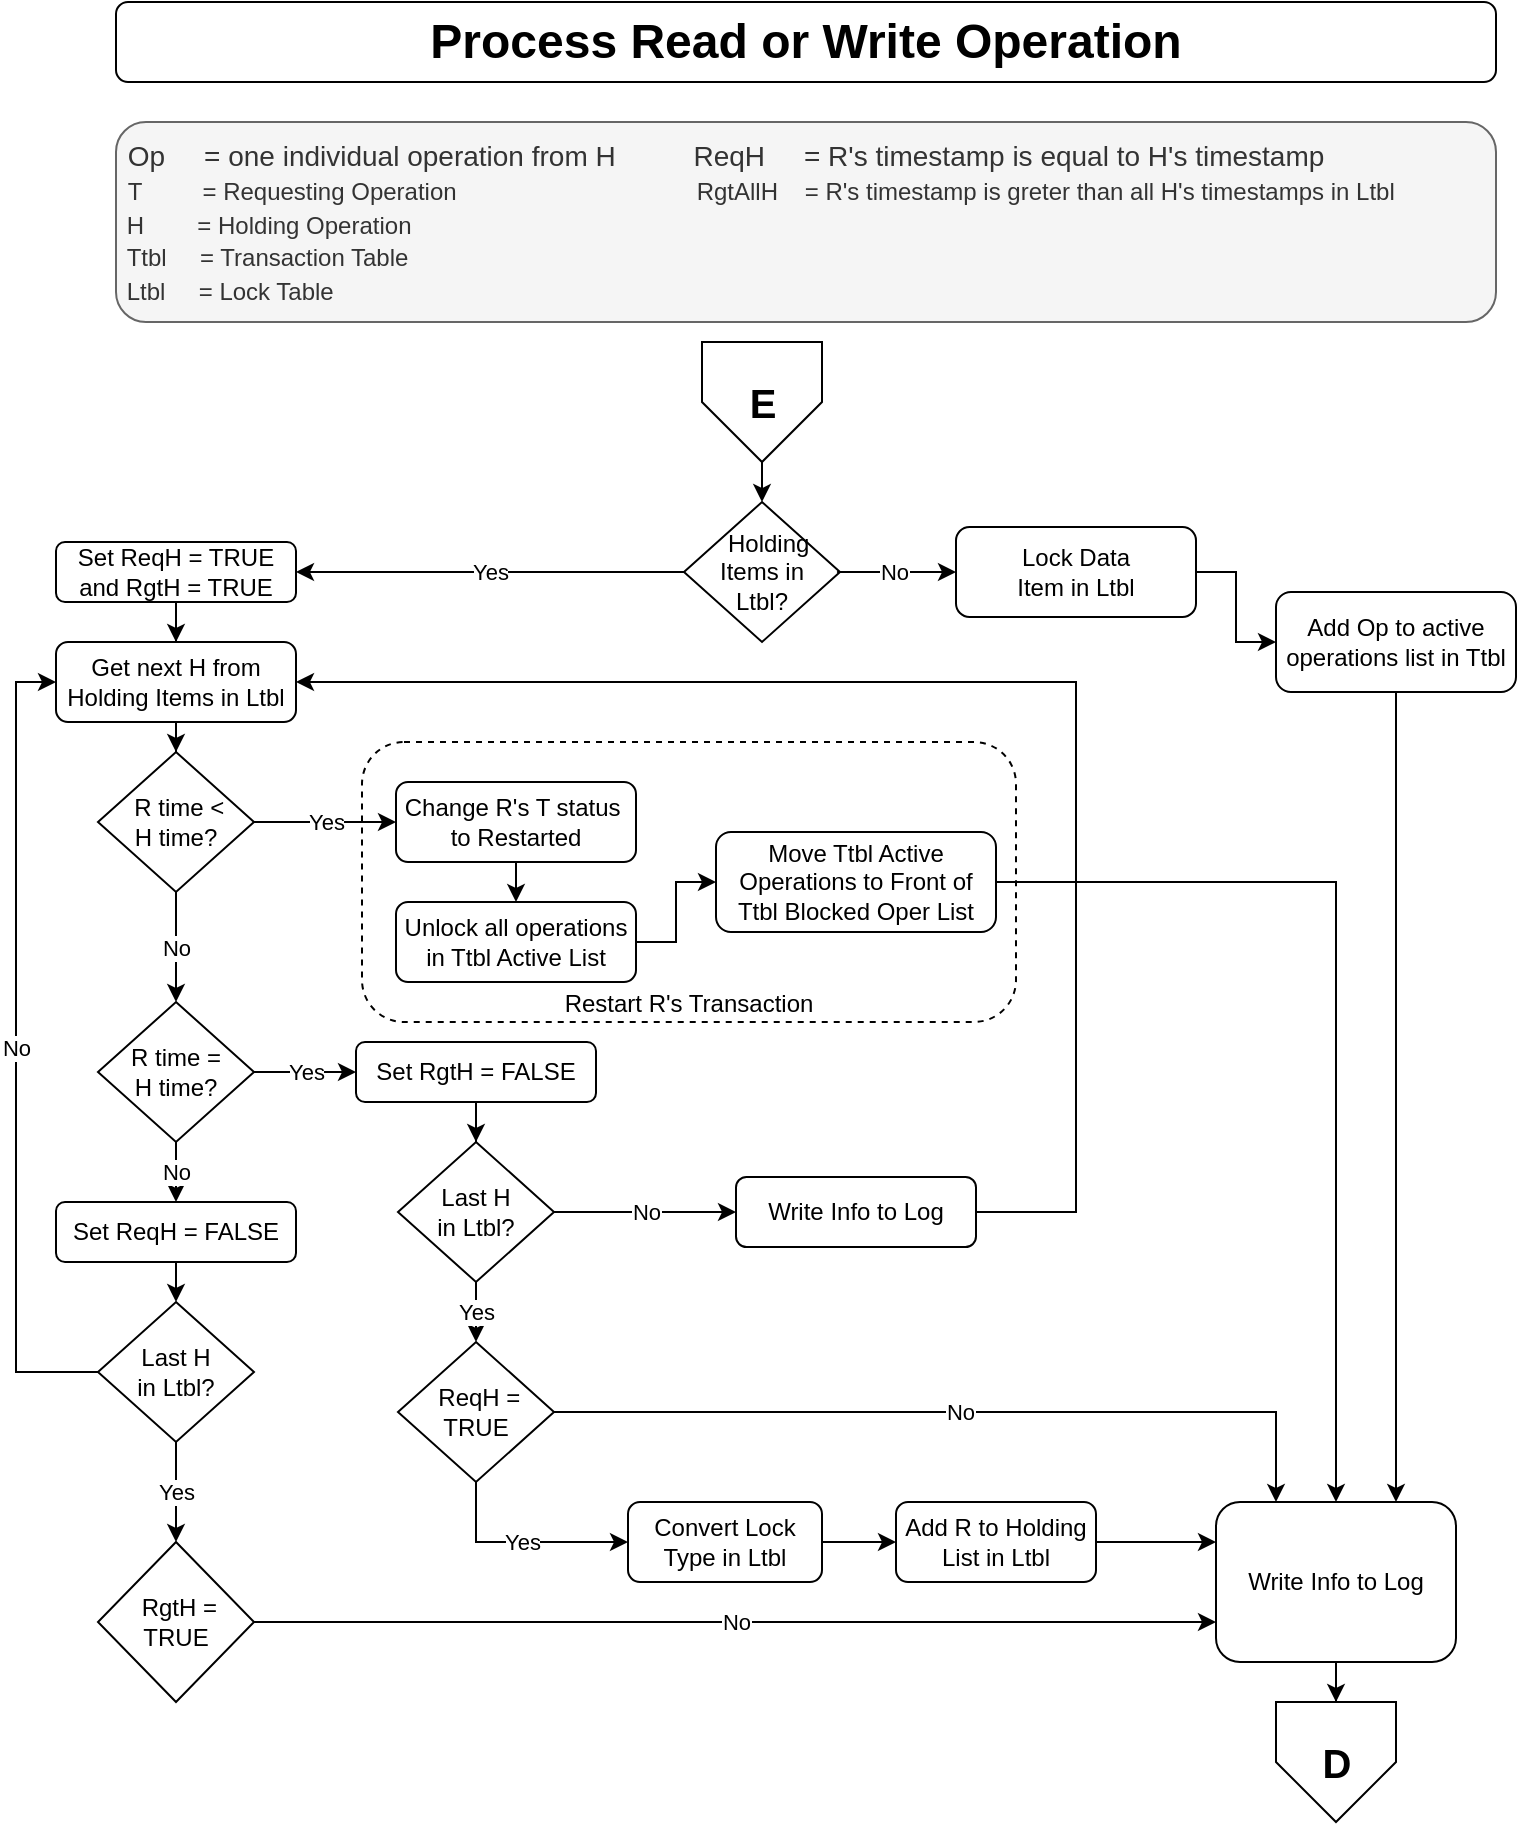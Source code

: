 <mxfile version="13.10.8" type="github">
  <diagram id="C5RBs43oDa-KdzZeNtuy" name="Page-1">
    <mxGraphModel dx="831" dy="565" grid="1" gridSize="10" guides="1" tooltips="1" connect="1" arrows="1" fold="1" page="1" pageScale="1" pageWidth="827" pageHeight="1169" math="0" shadow="0">
      <root>
        <mxCell id="WIyWlLk6GJQsqaUBKTNV-0" />
        <mxCell id="WIyWlLk6GJQsqaUBKTNV-1" parent="WIyWlLk6GJQsqaUBKTNV-0" />
        <mxCell id="a0qcRUhDXjjUuK-SwN_m-12" value="Restart R&#39;s Transaction" style="rounded=1;whiteSpace=wrap;html=1;fontSize=12;glass=0;strokeWidth=1;shadow=0;container=0;dashed=1;verticalAlign=bottom;" vertex="1" parent="WIyWlLk6GJQsqaUBKTNV-1">
          <mxGeometry x="203" y="410" width="327" height="140" as="geometry" />
        </mxCell>
        <mxCell id="MxyfuENbYduMKJOF5cX6-17" value="Process Read or Write Operation" style="rounded=1;whiteSpace=wrap;html=1;fontSize=24;glass=0;strokeWidth=1;shadow=0;fontStyle=1" parent="WIyWlLk6GJQsqaUBKTNV-1" vertex="1">
          <mxGeometry x="80" y="40" width="690" height="40" as="geometry" />
        </mxCell>
        <mxCell id="MxyfuENbYduMKJOF5cX6-45" value="&amp;nbsp;Op&amp;nbsp; &amp;nbsp; &amp;nbsp;= one individual operation from H&amp;nbsp; &amp;nbsp; &amp;nbsp; &amp;nbsp; &amp;nbsp; ReqH&amp;nbsp; &amp;nbsp; &amp;nbsp;= R&#39;s timestamp is equal to H&#39;s timestamp&lt;br&gt;&amp;nbsp;&lt;span style=&quot;text-align: center ; font-size: 12px&quot;&gt;&lt;font style=&quot;font-size: 12px&quot;&gt;T&amp;nbsp; &amp;nbsp; &amp;nbsp; &amp;nbsp; &amp;nbsp;= Requesting Operation&amp;nbsp; &amp;nbsp; &amp;nbsp; &amp;nbsp; &amp;nbsp; &amp;nbsp; &amp;nbsp; &amp;nbsp; &amp;nbsp; &amp;nbsp; &amp;nbsp; &amp;nbsp; &amp;nbsp; &amp;nbsp; &amp;nbsp; &amp;nbsp; &amp;nbsp; &amp;nbsp; RgtAllH&amp;nbsp; &amp;nbsp; = R&#39;s timestamp is greter than all H&#39;s timestamps in Ltbl&lt;br&gt;&amp;nbsp;H&amp;nbsp; &amp;nbsp; &amp;nbsp; &amp;nbsp; = Holding Operation&lt;br&gt;&amp;nbsp;Ttbl&amp;nbsp; &amp;nbsp; &amp;nbsp;= Transaction Table&lt;br&gt;&amp;nbsp;Ltbl&amp;nbsp; &amp;nbsp; &amp;nbsp;= Lock Table&lt;br&gt;&lt;/font&gt;&lt;/span&gt;" style="text;html=1;align=left;verticalAlign=top;whiteSpace=wrap;rounded=1;fontSize=14;labelBorderColor=none;spacingTop=2;spacingLeft=0;spacingBottom=0;spacingRight=0;spacing=2;perimeterSpacing=0;strokeWidth=1;labelPadding=-1;fillColor=#f5f5f5;strokeColor=#666666;fontColor=#333333;" parent="WIyWlLk6GJQsqaUBKTNV-1" vertex="1">
          <mxGeometry x="80" y="100" width="690" height="100" as="geometry" />
        </mxCell>
        <mxCell id="b_4wLnTa9Ot5EjCLIlPe-1" value="E" style="verticalLabelPosition=middle;verticalAlign=middle;html=1;shape=offPageConnector;rounded=0;size=0.5;labelPosition=center;align=center;fontSize=20;fontStyle=1" parent="WIyWlLk6GJQsqaUBKTNV-1" vertex="1">
          <mxGeometry x="373" y="210" width="60" height="60" as="geometry" />
        </mxCell>
        <mxCell id="a0qcRUhDXjjUuK-SwN_m-22" value="Yes" style="edgeStyle=orthogonalEdgeStyle;rounded=0;orthogonalLoop=1;jettySize=auto;html=1;exitX=0;exitY=0.5;exitDx=0;exitDy=0;entryX=1;entryY=0.5;entryDx=0;entryDy=0;" edge="1" parent="WIyWlLk6GJQsqaUBKTNV-1" source="P3ikQWSBlR8Jcj2DVICu-0" target="a0qcRUhDXjjUuK-SwN_m-0">
          <mxGeometry relative="1" as="geometry" />
        </mxCell>
        <mxCell id="P3ikQWSBlR8Jcj2DVICu-0" value="&amp;nbsp; Holding &lt;br&gt;Items in &lt;br&gt;Ltbl?" style="rhombus;whiteSpace=wrap;html=1;container=0;" parent="WIyWlLk6GJQsqaUBKTNV-1" vertex="1">
          <mxGeometry x="364" y="290" width="78" height="70" as="geometry" />
        </mxCell>
        <mxCell id="P3ikQWSBlR8Jcj2DVICu-1" style="edgeStyle=orthogonalEdgeStyle;rounded=0;orthogonalLoop=1;jettySize=auto;html=1;entryX=0.5;entryY=0;entryDx=0;entryDy=0;exitX=0.5;exitY=1;exitDx=0;exitDy=0;" parent="WIyWlLk6GJQsqaUBKTNV-1" source="b_4wLnTa9Ot5EjCLIlPe-1" target="P3ikQWSBlR8Jcj2DVICu-0" edge="1">
          <mxGeometry x="310" y="250" as="geometry">
            <mxPoint x="403" y="270" as="sourcePoint" />
            <mxPoint x="403" y="400" as="targetPoint" />
            <Array as="points" />
          </mxGeometry>
        </mxCell>
        <mxCell id="P3ikQWSBlR8Jcj2DVICu-2" value="Lock Data &lt;br&gt;Item in Ltbl" style="rounded=1;whiteSpace=wrap;html=1;fontSize=12;glass=0;strokeWidth=1;shadow=0;container=0;" parent="WIyWlLk6GJQsqaUBKTNV-1" vertex="1">
          <mxGeometry x="500" y="302.5" width="120" height="45" as="geometry" />
        </mxCell>
        <mxCell id="P3ikQWSBlR8Jcj2DVICu-3" value="D" style="verticalLabelPosition=middle;verticalAlign=middle;html=1;shape=offPageConnector;rounded=0;size=0.5;labelPosition=center;align=center;fontSize=20;fontStyle=1" parent="WIyWlLk6GJQsqaUBKTNV-1" vertex="1">
          <mxGeometry x="660" y="890" width="60" height="60" as="geometry" />
        </mxCell>
        <mxCell id="P3ikQWSBlR8Jcj2DVICu-6" value="" style="endArrow=classic;html=1;exitX=1;exitY=0.5;exitDx=0;exitDy=0;edgeStyle=orthogonalEdgeStyle;entryX=0;entryY=0.5;entryDx=0;entryDy=0;" parent="WIyWlLk6GJQsqaUBKTNV-1" source="P3ikQWSBlR8Jcj2DVICu-0" target="P3ikQWSBlR8Jcj2DVICu-2" edge="1">
          <mxGeometry x="310" y="250" as="geometry">
            <mxPoint x="378" y="445" as="sourcePoint" />
            <mxPoint x="403" y="400" as="targetPoint" />
            <Array as="points">
              <mxPoint x="440" y="325" />
              <mxPoint x="440" y="325" />
            </Array>
          </mxGeometry>
        </mxCell>
        <mxCell id="P3ikQWSBlR8Jcj2DVICu-7" value="No" style="edgeLabel;resizable=0;html=1;align=center;verticalAlign=middle;container=0;" parent="P3ikQWSBlR8Jcj2DVICu-6" connectable="0" vertex="1">
          <mxGeometry relative="1" as="geometry" />
        </mxCell>
        <mxCell id="P3ikQWSBlR8Jcj2DVICu-8" style="edgeStyle=orthogonalEdgeStyle;rounded=0;orthogonalLoop=1;jettySize=auto;html=1;entryX=0;entryY=0.5;entryDx=0;entryDy=0;exitX=1;exitY=0.5;exitDx=0;exitDy=0;" parent="WIyWlLk6GJQsqaUBKTNV-1" source="P3ikQWSBlR8Jcj2DVICu-2" target="ci1VZqPzHlIvv0wYTucQ-0" edge="1">
          <mxGeometry x="320" y="295" as="geometry">
            <mxPoint x="413" y="315" as="sourcePoint" />
            <mxPoint x="413" y="335" as="targetPoint" />
            <Array as="points" />
          </mxGeometry>
        </mxCell>
        <mxCell id="ci1VZqPzHlIvv0wYTucQ-0" value="Add Op to active operations list in Ttbl" style="rounded=1;whiteSpace=wrap;html=1;fontSize=12;glass=0;strokeWidth=1;shadow=0;container=0;" parent="WIyWlLk6GJQsqaUBKTNV-1" vertex="1">
          <mxGeometry x="660" y="335" width="120" height="50" as="geometry" />
        </mxCell>
        <mxCell id="ci1VZqPzHlIvv0wYTucQ-1" style="edgeStyle=orthogonalEdgeStyle;rounded=0;orthogonalLoop=1;jettySize=auto;html=1;entryX=0.75;entryY=0;entryDx=0;entryDy=0;exitX=0.5;exitY=1;exitDx=0;exitDy=0;" parent="WIyWlLk6GJQsqaUBKTNV-1" source="ci1VZqPzHlIvv0wYTucQ-0" target="a0qcRUhDXjjUuK-SwN_m-6" edge="1">
          <mxGeometry x="330" y="305" as="geometry">
            <mxPoint x="620" y="370" as="sourcePoint" />
            <mxPoint x="670" y="370" as="targetPoint" />
            <Array as="points" />
          </mxGeometry>
        </mxCell>
        <mxCell id="a0qcRUhDXjjUuK-SwN_m-3" value="" style="edgeStyle=orthogonalEdgeStyle;rounded=0;orthogonalLoop=1;jettySize=auto;html=1;" edge="1" parent="WIyWlLk6GJQsqaUBKTNV-1" source="a0qcRUhDXjjUuK-SwN_m-0" target="a0qcRUhDXjjUuK-SwN_m-2">
          <mxGeometry relative="1" as="geometry" />
        </mxCell>
        <mxCell id="a0qcRUhDXjjUuK-SwN_m-0" value="Set ReqH = TRUE and RgtH = TRUE" style="rounded=1;whiteSpace=wrap;html=1;fontSize=12;glass=0;strokeWidth=1;shadow=0;container=0;" vertex="1" parent="WIyWlLk6GJQsqaUBKTNV-1">
          <mxGeometry x="50" y="310" width="120" height="30" as="geometry" />
        </mxCell>
        <mxCell id="a0qcRUhDXjjUuK-SwN_m-5" value="" style="edgeStyle=orthogonalEdgeStyle;rounded=0;orthogonalLoop=1;jettySize=auto;html=1;" edge="1" parent="WIyWlLk6GJQsqaUBKTNV-1" source="a0qcRUhDXjjUuK-SwN_m-2" target="a0qcRUhDXjjUuK-SwN_m-4">
          <mxGeometry relative="1" as="geometry" />
        </mxCell>
        <mxCell id="a0qcRUhDXjjUuK-SwN_m-2" value="Get next H from Holding Items in Ltbl" style="rounded=1;whiteSpace=wrap;html=1;fontSize=12;glass=0;strokeWidth=1;shadow=0;container=0;" vertex="1" parent="WIyWlLk6GJQsqaUBKTNV-1">
          <mxGeometry x="50" y="360" width="120" height="40" as="geometry" />
        </mxCell>
        <mxCell id="a0qcRUhDXjjUuK-SwN_m-9" value="Yes" style="edgeStyle=orthogonalEdgeStyle;rounded=0;orthogonalLoop=1;jettySize=auto;html=1;entryX=0;entryY=0.5;entryDx=0;entryDy=0;exitX=1;exitY=0.5;exitDx=0;exitDy=0;" edge="1" parent="WIyWlLk6GJQsqaUBKTNV-1" source="a0qcRUhDXjjUuK-SwN_m-4" target="a0qcRUhDXjjUuK-SwN_m-23">
          <mxGeometry relative="1" as="geometry">
            <mxPoint x="170" y="497.5" as="targetPoint" />
            <Array as="points">
              <mxPoint x="180" y="450" />
              <mxPoint x="180" y="450" />
            </Array>
          </mxGeometry>
        </mxCell>
        <mxCell id="a0qcRUhDXjjUuK-SwN_m-15" value="No" style="edgeStyle=orthogonalEdgeStyle;rounded=0;orthogonalLoop=1;jettySize=auto;html=1;" edge="1" parent="WIyWlLk6GJQsqaUBKTNV-1" source="a0qcRUhDXjjUuK-SwN_m-4" target="a0qcRUhDXjjUuK-SwN_m-13">
          <mxGeometry relative="1" as="geometry" />
        </mxCell>
        <mxCell id="a0qcRUhDXjjUuK-SwN_m-4" value="&amp;nbsp;R time &amp;lt; &lt;br&gt;H time?" style="rhombus;whiteSpace=wrap;html=1;container=0;" vertex="1" parent="WIyWlLk6GJQsqaUBKTNV-1">
          <mxGeometry x="71" y="415" width="78" height="70" as="geometry" />
        </mxCell>
        <mxCell id="a0qcRUhDXjjUuK-SwN_m-7" value="" style="edgeStyle=orthogonalEdgeStyle;rounded=0;orthogonalLoop=1;jettySize=auto;html=1;" edge="1" parent="WIyWlLk6GJQsqaUBKTNV-1" source="a0qcRUhDXjjUuK-SwN_m-6" target="P3ikQWSBlR8Jcj2DVICu-3">
          <mxGeometry relative="1" as="geometry" />
        </mxCell>
        <mxCell id="a0qcRUhDXjjUuK-SwN_m-6" value="Write Info to Log" style="rounded=1;whiteSpace=wrap;html=1;fontSize=12;glass=0;strokeWidth=1;shadow=0;container=0;" vertex="1" parent="WIyWlLk6GJQsqaUBKTNV-1">
          <mxGeometry x="630" y="790" width="120" height="80" as="geometry" />
        </mxCell>
        <mxCell id="a0qcRUhDXjjUuK-SwN_m-18" value="Yes" style="edgeStyle=orthogonalEdgeStyle;rounded=0;orthogonalLoop=1;jettySize=auto;html=1;entryX=0;entryY=0.5;entryDx=0;entryDy=0;" edge="1" parent="WIyWlLk6GJQsqaUBKTNV-1" source="a0qcRUhDXjjUuK-SwN_m-13" target="a0qcRUhDXjjUuK-SwN_m-17">
          <mxGeometry relative="1" as="geometry">
            <mxPoint x="193" y="575" as="targetPoint" />
          </mxGeometry>
        </mxCell>
        <mxCell id="a0qcRUhDXjjUuK-SwN_m-46" value="No" style="edgeStyle=orthogonalEdgeStyle;rounded=0;orthogonalLoop=1;jettySize=auto;html=1;exitX=0.5;exitY=1;exitDx=0;exitDy=0;entryX=0.5;entryY=0;entryDx=0;entryDy=0;" edge="1" parent="WIyWlLk6GJQsqaUBKTNV-1" source="a0qcRUhDXjjUuK-SwN_m-13" target="a0qcRUhDXjjUuK-SwN_m-45">
          <mxGeometry relative="1" as="geometry" />
        </mxCell>
        <mxCell id="a0qcRUhDXjjUuK-SwN_m-13" value="&amp;nbsp;R time =&amp;nbsp;&lt;br&gt;H time?" style="rhombus;whiteSpace=wrap;html=1;container=0;" vertex="1" parent="WIyWlLk6GJQsqaUBKTNV-1">
          <mxGeometry x="71" y="540" width="78" height="70" as="geometry" />
        </mxCell>
        <mxCell id="a0qcRUhDXjjUuK-SwN_m-34" value="Yes" style="edgeStyle=orthogonalEdgeStyle;rounded=0;orthogonalLoop=1;jettySize=auto;html=1;exitX=0.5;exitY=1;exitDx=0;exitDy=0;" edge="1" parent="WIyWlLk6GJQsqaUBKTNV-1" source="a0qcRUhDXjjUuK-SwN_m-14" target="a0qcRUhDXjjUuK-SwN_m-33">
          <mxGeometry relative="1" as="geometry" />
        </mxCell>
        <mxCell id="a0qcRUhDXjjUuK-SwN_m-14" value="Last H &lt;br&gt;in Ltbl?" style="rhombus;whiteSpace=wrap;html=1;container=0;" vertex="1" parent="WIyWlLk6GJQsqaUBKTNV-1">
          <mxGeometry x="221" y="610" width="78" height="70" as="geometry" />
        </mxCell>
        <mxCell id="a0qcRUhDXjjUuK-SwN_m-19" value="" style="edgeStyle=orthogonalEdgeStyle;rounded=0;orthogonalLoop=1;jettySize=auto;html=1;" edge="1" parent="WIyWlLk6GJQsqaUBKTNV-1" source="a0qcRUhDXjjUuK-SwN_m-17" target="a0qcRUhDXjjUuK-SwN_m-14">
          <mxGeometry relative="1" as="geometry" />
        </mxCell>
        <mxCell id="a0qcRUhDXjjUuK-SwN_m-17" value="Set RgtH = FALSE" style="rounded=1;whiteSpace=wrap;html=1;fontSize=12;glass=0;strokeWidth=1;shadow=0;container=0;" vertex="1" parent="WIyWlLk6GJQsqaUBKTNV-1">
          <mxGeometry x="200" y="560" width="120" height="30" as="geometry" />
        </mxCell>
        <mxCell id="a0qcRUhDXjjUuK-SwN_m-30" style="edgeStyle=orthogonalEdgeStyle;rounded=0;orthogonalLoop=1;jettySize=auto;html=1;exitX=0.5;exitY=1;exitDx=0;exitDy=0;entryX=0.5;entryY=0;entryDx=0;entryDy=0;" edge="1" parent="WIyWlLk6GJQsqaUBKTNV-1" source="a0qcRUhDXjjUuK-SwN_m-23" target="a0qcRUhDXjjUuK-SwN_m-24">
          <mxGeometry relative="1" as="geometry" />
        </mxCell>
        <mxCell id="a0qcRUhDXjjUuK-SwN_m-23" value="Change R&#39;s T status&amp;nbsp;&lt;br&gt;to Restarted" style="rounded=1;whiteSpace=wrap;html=1;fontSize=12;glass=0;strokeWidth=1;shadow=0;container=0;" vertex="1" parent="WIyWlLk6GJQsqaUBKTNV-1">
          <mxGeometry x="220" y="430" width="120" height="40" as="geometry" />
        </mxCell>
        <mxCell id="a0qcRUhDXjjUuK-SwN_m-31" style="edgeStyle=orthogonalEdgeStyle;rounded=0;orthogonalLoop=1;jettySize=auto;html=1;exitX=1;exitY=0.5;exitDx=0;exitDy=0;entryX=0;entryY=0.5;entryDx=0;entryDy=0;" edge="1" parent="WIyWlLk6GJQsqaUBKTNV-1" source="a0qcRUhDXjjUuK-SwN_m-24" target="a0qcRUhDXjjUuK-SwN_m-25">
          <mxGeometry relative="1" as="geometry" />
        </mxCell>
        <mxCell id="a0qcRUhDXjjUuK-SwN_m-24" value="Unlock all operations in Ttbl Active List" style="rounded=1;whiteSpace=wrap;html=1;fontSize=12;glass=0;strokeWidth=1;shadow=0;container=0;" vertex="1" parent="WIyWlLk6GJQsqaUBKTNV-1">
          <mxGeometry x="220" y="490" width="120" height="40" as="geometry" />
        </mxCell>
        <mxCell id="a0qcRUhDXjjUuK-SwN_m-29" style="edgeStyle=orthogonalEdgeStyle;rounded=0;orthogonalLoop=1;jettySize=auto;html=1;exitX=1;exitY=0.5;exitDx=0;exitDy=0;entryX=0.5;entryY=0;entryDx=0;entryDy=0;" edge="1" parent="WIyWlLk6GJQsqaUBKTNV-1" source="a0qcRUhDXjjUuK-SwN_m-25" target="a0qcRUhDXjjUuK-SwN_m-6">
          <mxGeometry relative="1" as="geometry" />
        </mxCell>
        <mxCell id="a0qcRUhDXjjUuK-SwN_m-25" value="Move Ttbl Active Operations to Front of Ttbl Blocked Oper List" style="rounded=1;whiteSpace=wrap;html=1;fontSize=12;glass=0;strokeWidth=1;shadow=0;container=0;" vertex="1" parent="WIyWlLk6GJQsqaUBKTNV-1">
          <mxGeometry x="380" y="455" width="140" height="50" as="geometry" />
        </mxCell>
        <mxCell id="a0qcRUhDXjjUuK-SwN_m-35" value="No" style="edgeStyle=orthogonalEdgeStyle;rounded=0;orthogonalLoop=1;jettySize=auto;html=1;exitX=1;exitY=0.5;exitDx=0;exitDy=0;entryX=0.25;entryY=0;entryDx=0;entryDy=0;" edge="1" parent="WIyWlLk6GJQsqaUBKTNV-1" source="a0qcRUhDXjjUuK-SwN_m-33" target="a0qcRUhDXjjUuK-SwN_m-6">
          <mxGeometry relative="1" as="geometry" />
        </mxCell>
        <mxCell id="a0qcRUhDXjjUuK-SwN_m-41" value="Yes" style="edgeStyle=orthogonalEdgeStyle;rounded=0;orthogonalLoop=1;jettySize=auto;html=1;exitX=0.5;exitY=1;exitDx=0;exitDy=0;entryX=0;entryY=0.5;entryDx=0;entryDy=0;" edge="1" parent="WIyWlLk6GJQsqaUBKTNV-1" source="a0qcRUhDXjjUuK-SwN_m-33" target="a0qcRUhDXjjUuK-SwN_m-39">
          <mxGeometry relative="1" as="geometry" />
        </mxCell>
        <mxCell id="a0qcRUhDXjjUuK-SwN_m-33" value="&amp;nbsp;ReqH = TRUE" style="rhombus;whiteSpace=wrap;html=1;container=0;" vertex="1" parent="WIyWlLk6GJQsqaUBKTNV-1">
          <mxGeometry x="221" y="710" width="78" height="70" as="geometry" />
        </mxCell>
        <mxCell id="a0qcRUhDXjjUuK-SwN_m-38" style="edgeStyle=orthogonalEdgeStyle;rounded=0;orthogonalLoop=1;jettySize=auto;html=1;exitX=1;exitY=0.5;exitDx=0;exitDy=0;entryX=1;entryY=0.5;entryDx=0;entryDy=0;" edge="1" parent="WIyWlLk6GJQsqaUBKTNV-1" source="a0qcRUhDXjjUuK-SwN_m-36" target="a0qcRUhDXjjUuK-SwN_m-2">
          <mxGeometry relative="1" as="geometry">
            <Array as="points">
              <mxPoint x="560" y="645" />
              <mxPoint x="560" y="380" />
            </Array>
          </mxGeometry>
        </mxCell>
        <mxCell id="a0qcRUhDXjjUuK-SwN_m-36" value="Write Info to Log" style="rounded=1;whiteSpace=wrap;html=1;fontSize=12;glass=0;strokeWidth=1;shadow=0;container=0;" vertex="1" parent="WIyWlLk6GJQsqaUBKTNV-1">
          <mxGeometry x="390" y="627.5" width="120" height="35" as="geometry" />
        </mxCell>
        <mxCell id="a0qcRUhDXjjUuK-SwN_m-37" value="No" style="edgeStyle=orthogonalEdgeStyle;rounded=0;orthogonalLoop=1;jettySize=auto;html=1;exitX=1;exitY=0.5;exitDx=0;exitDy=0;entryX=0;entryY=0.5;entryDx=0;entryDy=0;" edge="1" parent="WIyWlLk6GJQsqaUBKTNV-1" source="a0qcRUhDXjjUuK-SwN_m-14" target="a0qcRUhDXjjUuK-SwN_m-36">
          <mxGeometry relative="1" as="geometry">
            <mxPoint x="299" y="645" as="sourcePoint" />
            <mxPoint x="170" y="380" as="targetPoint" />
            <Array as="points" />
          </mxGeometry>
        </mxCell>
        <mxCell id="a0qcRUhDXjjUuK-SwN_m-43" style="edgeStyle=orthogonalEdgeStyle;rounded=0;orthogonalLoop=1;jettySize=auto;html=1;exitX=1;exitY=0.5;exitDx=0;exitDy=0;entryX=0;entryY=0.5;entryDx=0;entryDy=0;" edge="1" parent="WIyWlLk6GJQsqaUBKTNV-1" source="a0qcRUhDXjjUuK-SwN_m-39" target="a0qcRUhDXjjUuK-SwN_m-40">
          <mxGeometry relative="1" as="geometry" />
        </mxCell>
        <mxCell id="a0qcRUhDXjjUuK-SwN_m-39" value="Convert Lock &lt;br&gt;Type in Ltbl" style="rounded=1;whiteSpace=wrap;html=1;fontSize=12;glass=0;strokeWidth=1;shadow=0;container=0;" vertex="1" parent="WIyWlLk6GJQsqaUBKTNV-1">
          <mxGeometry x="336" y="790" width="97" height="40" as="geometry" />
        </mxCell>
        <mxCell id="a0qcRUhDXjjUuK-SwN_m-51" style="edgeStyle=orthogonalEdgeStyle;rounded=0;orthogonalLoop=1;jettySize=auto;html=1;exitX=1;exitY=0.5;exitDx=0;exitDy=0;entryX=0;entryY=0.25;entryDx=0;entryDy=0;" edge="1" parent="WIyWlLk6GJQsqaUBKTNV-1" source="a0qcRUhDXjjUuK-SwN_m-40" target="a0qcRUhDXjjUuK-SwN_m-6">
          <mxGeometry relative="1" as="geometry" />
        </mxCell>
        <mxCell id="a0qcRUhDXjjUuK-SwN_m-40" value="Add R to Holding List in Ltbl" style="rounded=1;whiteSpace=wrap;html=1;fontSize=12;glass=0;strokeWidth=1;shadow=0;container=0;" vertex="1" parent="WIyWlLk6GJQsqaUBKTNV-1">
          <mxGeometry x="470" y="790" width="100" height="40" as="geometry" />
        </mxCell>
        <mxCell id="a0qcRUhDXjjUuK-SwN_m-50" style="edgeStyle=orthogonalEdgeStyle;rounded=0;orthogonalLoop=1;jettySize=auto;html=1;exitX=0.5;exitY=1;exitDx=0;exitDy=0;entryX=0.5;entryY=0;entryDx=0;entryDy=0;" edge="1" parent="WIyWlLk6GJQsqaUBKTNV-1" source="a0qcRUhDXjjUuK-SwN_m-45" target="a0qcRUhDXjjUuK-SwN_m-48">
          <mxGeometry relative="1" as="geometry" />
        </mxCell>
        <mxCell id="a0qcRUhDXjjUuK-SwN_m-45" value="Set ReqH = FALSE" style="rounded=1;whiteSpace=wrap;html=1;fontSize=12;glass=0;strokeWidth=1;shadow=0;container=0;" vertex="1" parent="WIyWlLk6GJQsqaUBKTNV-1">
          <mxGeometry x="50" y="640" width="120" height="30" as="geometry" />
        </mxCell>
        <mxCell id="a0qcRUhDXjjUuK-SwN_m-47" value="Yes" style="edgeStyle=orthogonalEdgeStyle;rounded=0;orthogonalLoop=1;jettySize=auto;html=1;exitX=0.5;exitY=1;exitDx=0;exitDy=0;" edge="1" parent="WIyWlLk6GJQsqaUBKTNV-1" source="a0qcRUhDXjjUuK-SwN_m-48" target="a0qcRUhDXjjUuK-SwN_m-49">
          <mxGeometry relative="1" as="geometry" />
        </mxCell>
        <mxCell id="a0qcRUhDXjjUuK-SwN_m-53" value="No" style="edgeStyle=orthogonalEdgeStyle;rounded=0;orthogonalLoop=1;jettySize=auto;html=1;exitX=0;exitY=0.5;exitDx=0;exitDy=0;entryX=0;entryY=0.5;entryDx=0;entryDy=0;" edge="1" parent="WIyWlLk6GJQsqaUBKTNV-1" source="a0qcRUhDXjjUuK-SwN_m-48" target="a0qcRUhDXjjUuK-SwN_m-2">
          <mxGeometry relative="1" as="geometry" />
        </mxCell>
        <mxCell id="a0qcRUhDXjjUuK-SwN_m-48" value="Last H &lt;br&gt;in Ltbl?" style="rhombus;whiteSpace=wrap;html=1;container=0;" vertex="1" parent="WIyWlLk6GJQsqaUBKTNV-1">
          <mxGeometry x="71" y="690" width="78" height="70" as="geometry" />
        </mxCell>
        <mxCell id="a0qcRUhDXjjUuK-SwN_m-52" value="No" style="edgeStyle=orthogonalEdgeStyle;rounded=0;orthogonalLoop=1;jettySize=auto;html=1;exitX=1;exitY=0.5;exitDx=0;exitDy=0;entryX=0;entryY=0.75;entryDx=0;entryDy=0;" edge="1" parent="WIyWlLk6GJQsqaUBKTNV-1" source="a0qcRUhDXjjUuK-SwN_m-49" target="a0qcRUhDXjjUuK-SwN_m-6">
          <mxGeometry relative="1" as="geometry" />
        </mxCell>
        <mxCell id="a0qcRUhDXjjUuK-SwN_m-49" value="&amp;nbsp;RgtH = TRUE" style="rhombus;whiteSpace=wrap;html=1;container=0;" vertex="1" parent="WIyWlLk6GJQsqaUBKTNV-1">
          <mxGeometry x="71" y="810" width="78" height="80" as="geometry" />
        </mxCell>
      </root>
    </mxGraphModel>
  </diagram>
</mxfile>
